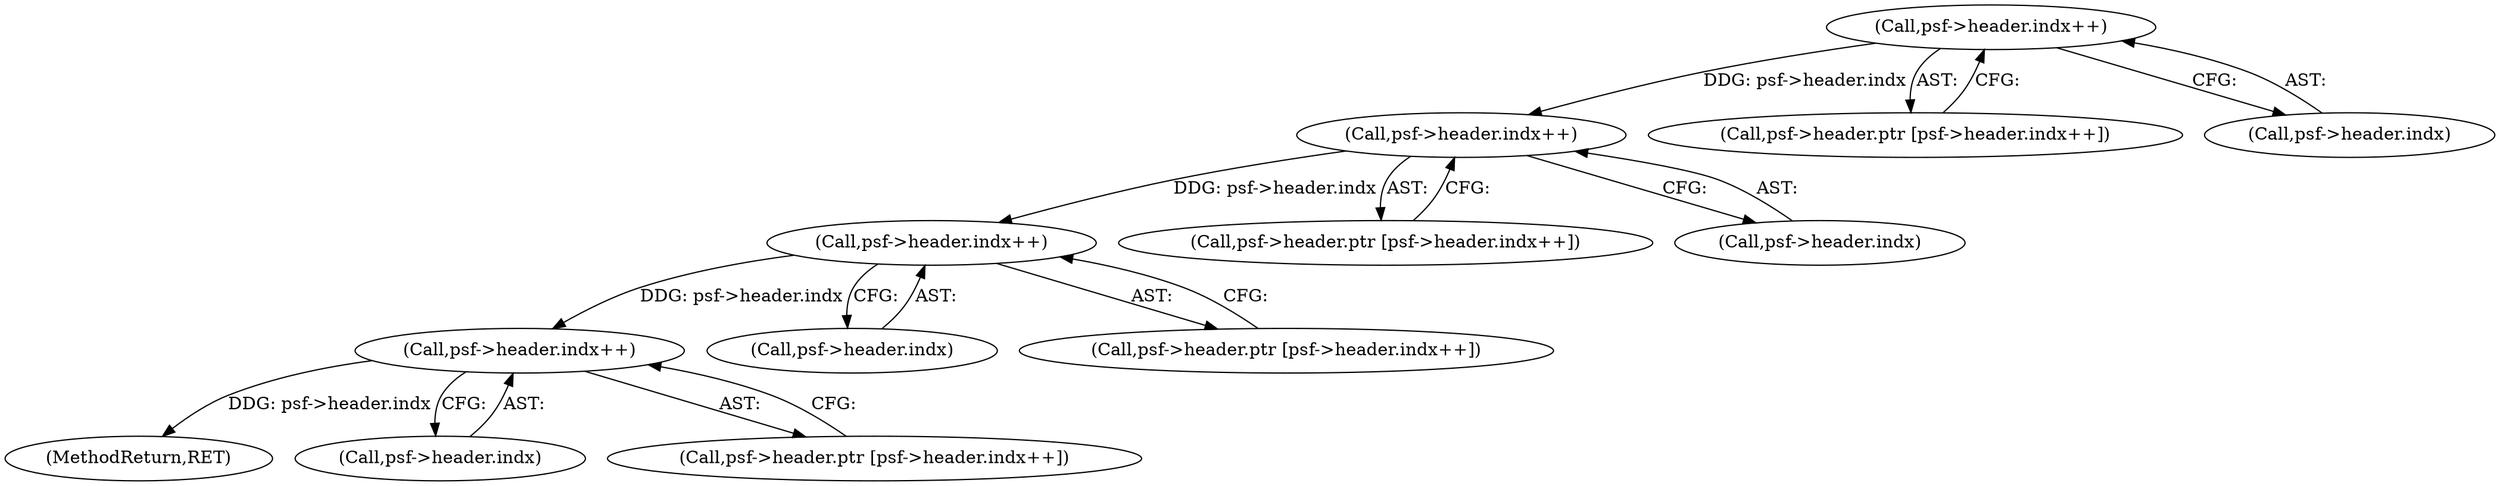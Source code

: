 digraph "0_libsndfile_708e996c87c5fae77b104ccfeb8f6db784c32074_3@pointer" {
"1000144" [label="(Call,psf->header.indx++)"];
"1000128" [label="(Call,psf->header.indx++)"];
"1000112" [label="(Call,psf->header.indx++)"];
"1000160" [label="(Call,psf->header.indx++)"];
"1000160" [label="(Call,psf->header.indx++)"];
"1000122" [label="(Call,psf->header.ptr [psf->header.indx++])"];
"1000167" [label="(MethodReturn,RET)"];
"1000145" [label="(Call,psf->header.indx)"];
"1000138" [label="(Call,psf->header.ptr [psf->header.indx++])"];
"1000129" [label="(Call,psf->header.indx)"];
"1000128" [label="(Call,psf->header.indx++)"];
"1000106" [label="(Call,psf->header.ptr [psf->header.indx++])"];
"1000144" [label="(Call,psf->header.indx++)"];
"1000113" [label="(Call,psf->header.indx)"];
"1000161" [label="(Call,psf->header.indx)"];
"1000112" [label="(Call,psf->header.indx++)"];
"1000154" [label="(Call,psf->header.ptr [psf->header.indx++])"];
"1000144" -> "1000138"  [label="AST: "];
"1000144" -> "1000145"  [label="CFG: "];
"1000145" -> "1000144"  [label="AST: "];
"1000138" -> "1000144"  [label="CFG: "];
"1000128" -> "1000144"  [label="DDG: psf->header.indx"];
"1000144" -> "1000160"  [label="DDG: psf->header.indx"];
"1000128" -> "1000122"  [label="AST: "];
"1000128" -> "1000129"  [label="CFG: "];
"1000129" -> "1000128"  [label="AST: "];
"1000122" -> "1000128"  [label="CFG: "];
"1000112" -> "1000128"  [label="DDG: psf->header.indx"];
"1000112" -> "1000106"  [label="AST: "];
"1000112" -> "1000113"  [label="CFG: "];
"1000113" -> "1000112"  [label="AST: "];
"1000106" -> "1000112"  [label="CFG: "];
"1000160" -> "1000154"  [label="AST: "];
"1000160" -> "1000161"  [label="CFG: "];
"1000161" -> "1000160"  [label="AST: "];
"1000154" -> "1000160"  [label="CFG: "];
"1000160" -> "1000167"  [label="DDG: psf->header.indx"];
}

